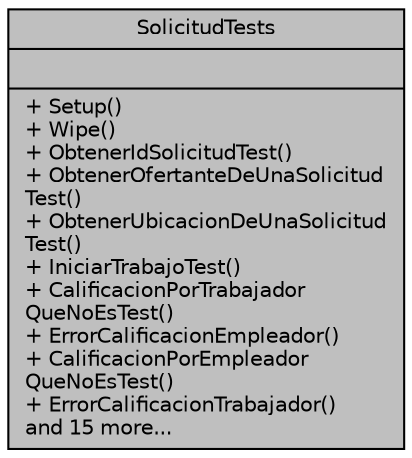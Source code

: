 digraph "SolicitudTests"
{
 // INTERACTIVE_SVG=YES
 // LATEX_PDF_SIZE
  edge [fontname="Helvetica",fontsize="10",labelfontname="Helvetica",labelfontsize="10"];
  node [fontname="Helvetica",fontsize="10",shape=record];
  Node1 [label="{SolicitudTests\n||+ Setup()\l+ Wipe()\l+ ObtenerIdSolicitudTest()\l+ ObtenerOfertanteDeUnaSolicitud\lTest()\l+ ObtenerUbicacionDeUnaSolicitud\lTest()\l+ IniciarTrabajoTest()\l+ CalificacionPorTrabajador\lQueNoEsTest()\l+ ErrorCalificacionEmpleador()\l+ CalificacionPorEmpleador\lQueNoEsTest()\l+ ErrorCalificacionTrabajador()\land 15 more...\l}",height=0.2,width=0.4,color="black", fillcolor="grey75", style="filled", fontcolor="black",tooltip="Tests de la clase ."];
}
